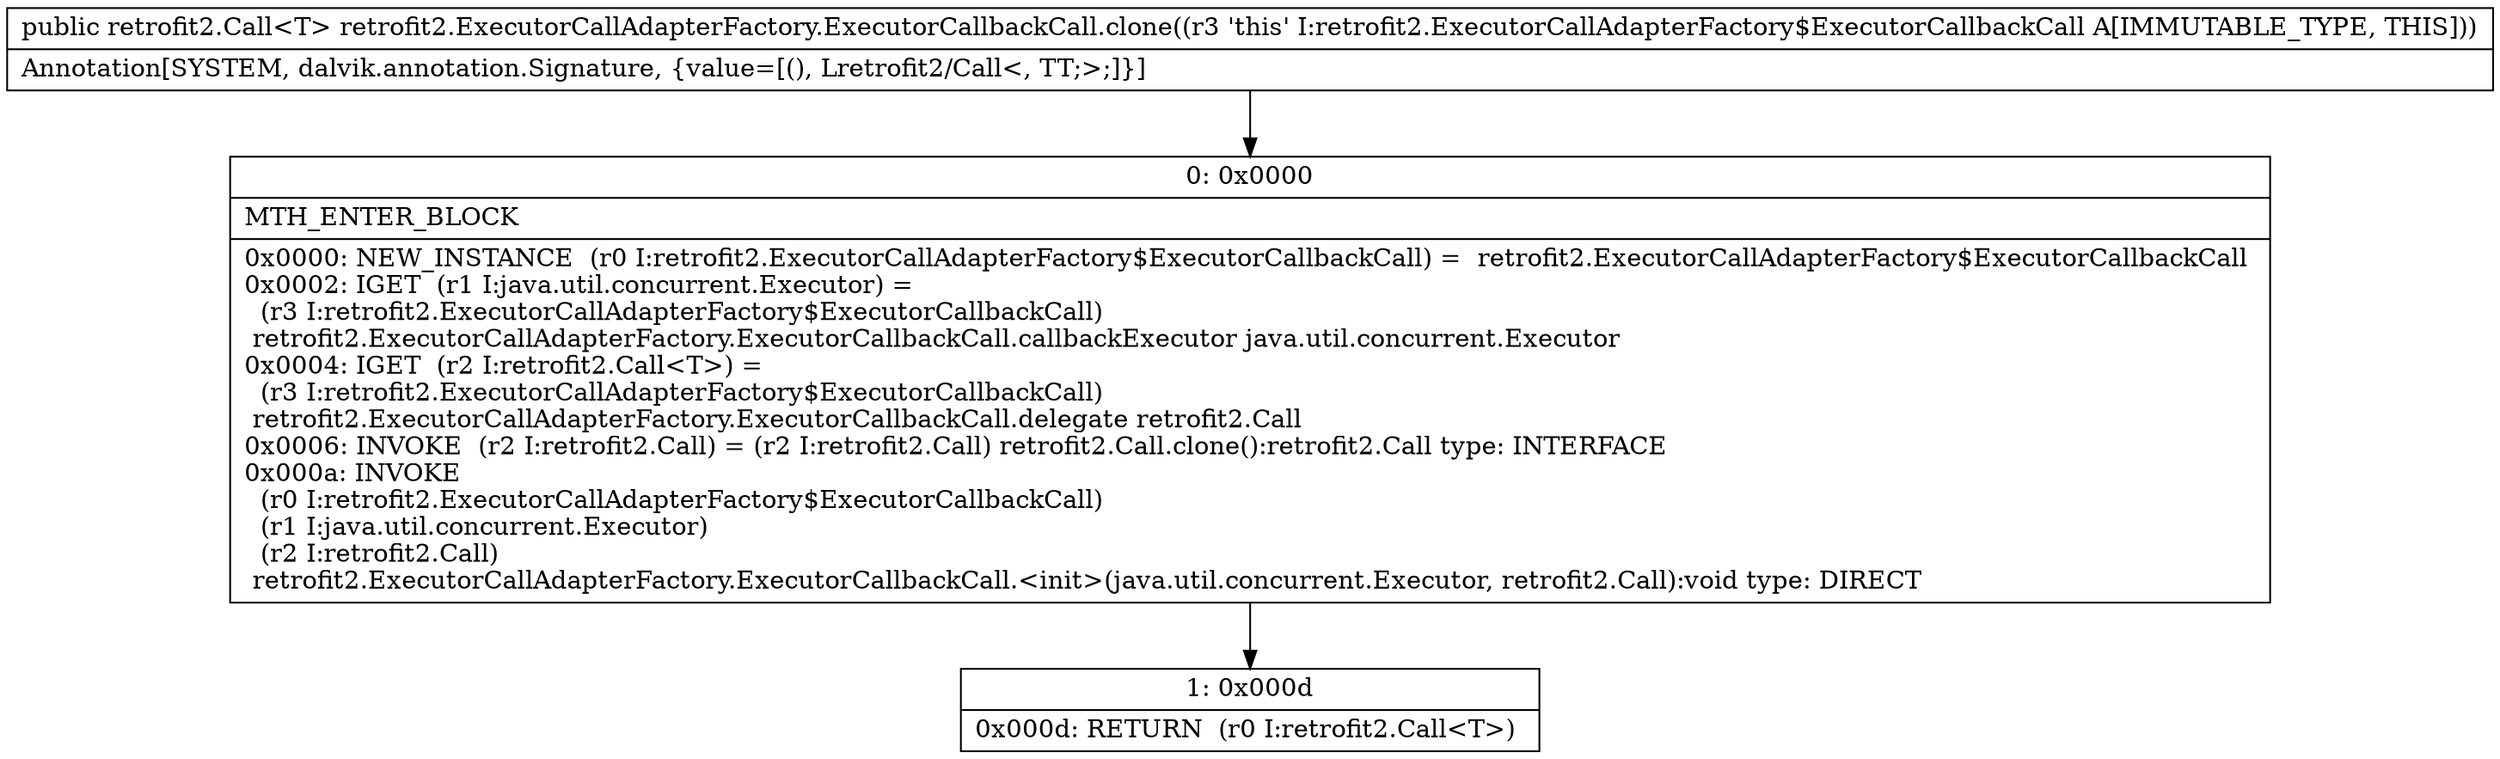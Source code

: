 digraph "CFG forretrofit2.ExecutorCallAdapterFactory.ExecutorCallbackCall.clone()Lretrofit2\/Call;" {
Node_0 [shape=record,label="{0\:\ 0x0000|MTH_ENTER_BLOCK\l|0x0000: NEW_INSTANCE  (r0 I:retrofit2.ExecutorCallAdapterFactory$ExecutorCallbackCall) =  retrofit2.ExecutorCallAdapterFactory$ExecutorCallbackCall \l0x0002: IGET  (r1 I:java.util.concurrent.Executor) = \l  (r3 I:retrofit2.ExecutorCallAdapterFactory$ExecutorCallbackCall)\l retrofit2.ExecutorCallAdapterFactory.ExecutorCallbackCall.callbackExecutor java.util.concurrent.Executor \l0x0004: IGET  (r2 I:retrofit2.Call\<T\>) = \l  (r3 I:retrofit2.ExecutorCallAdapterFactory$ExecutorCallbackCall)\l retrofit2.ExecutorCallAdapterFactory.ExecutorCallbackCall.delegate retrofit2.Call \l0x0006: INVOKE  (r2 I:retrofit2.Call) = (r2 I:retrofit2.Call) retrofit2.Call.clone():retrofit2.Call type: INTERFACE \l0x000a: INVOKE  \l  (r0 I:retrofit2.ExecutorCallAdapterFactory$ExecutorCallbackCall)\l  (r1 I:java.util.concurrent.Executor)\l  (r2 I:retrofit2.Call)\l retrofit2.ExecutorCallAdapterFactory.ExecutorCallbackCall.\<init\>(java.util.concurrent.Executor, retrofit2.Call):void type: DIRECT \l}"];
Node_1 [shape=record,label="{1\:\ 0x000d|0x000d: RETURN  (r0 I:retrofit2.Call\<T\>) \l}"];
MethodNode[shape=record,label="{public retrofit2.Call\<T\> retrofit2.ExecutorCallAdapterFactory.ExecutorCallbackCall.clone((r3 'this' I:retrofit2.ExecutorCallAdapterFactory$ExecutorCallbackCall A[IMMUTABLE_TYPE, THIS]))  | Annotation[SYSTEM, dalvik.annotation.Signature, \{value=[(), Lretrofit2\/Call\<, TT;\>;]\}]\l}"];
MethodNode -> Node_0;
Node_0 -> Node_1;
}

